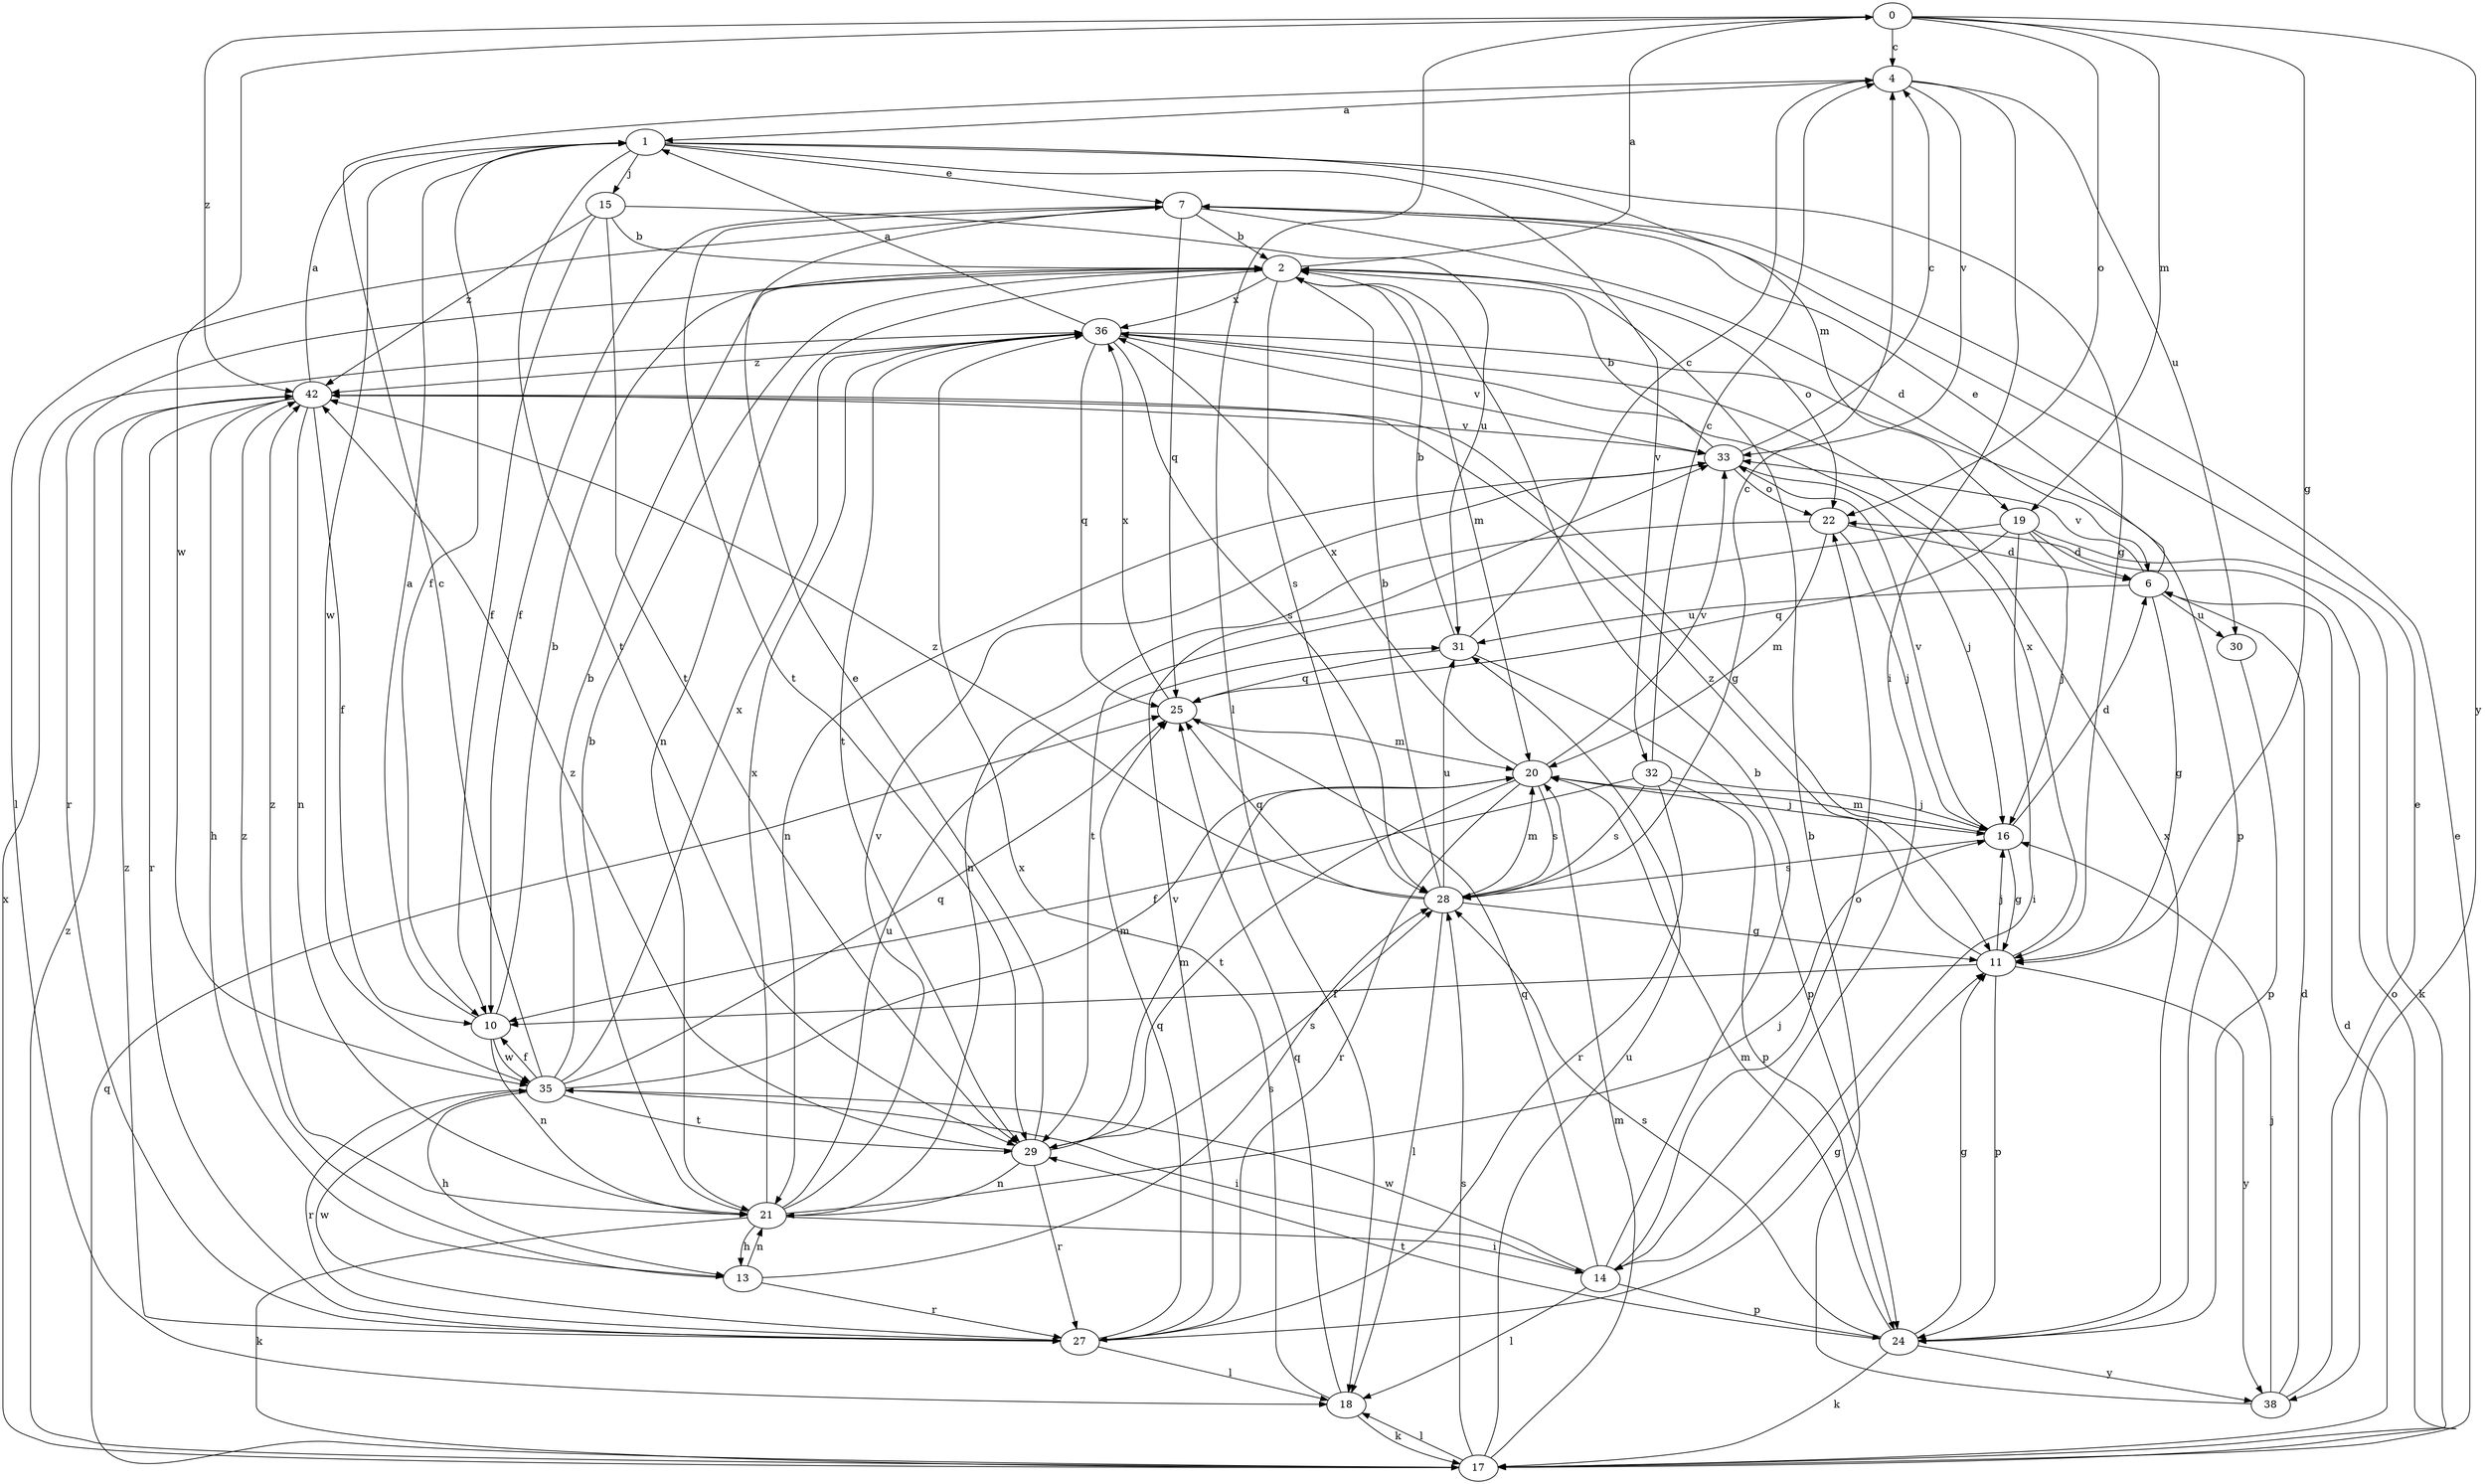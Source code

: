 strict digraph  {
0;
1;
2;
4;
6;
7;
10;
11;
13;
14;
15;
16;
17;
18;
19;
20;
21;
22;
24;
25;
27;
28;
29;
30;
31;
32;
33;
35;
36;
38;
42;
0 -> 4  [label=c];
0 -> 11  [label=g];
0 -> 18  [label=l];
0 -> 19  [label=m];
0 -> 22  [label=o];
0 -> 35  [label=w];
0 -> 38  [label=y];
0 -> 42  [label=z];
1 -> 7  [label=e];
1 -> 10  [label=f];
1 -> 11  [label=g];
1 -> 15  [label=j];
1 -> 19  [label=m];
1 -> 29  [label=t];
1 -> 32  [label=v];
1 -> 35  [label=w];
2 -> 0  [label=a];
2 -> 20  [label=m];
2 -> 21  [label=n];
2 -> 22  [label=o];
2 -> 27  [label=r];
2 -> 28  [label=s];
2 -> 36  [label=x];
4 -> 1  [label=a];
4 -> 14  [label=i];
4 -> 30  [label=u];
4 -> 33  [label=v];
6 -> 7  [label=e];
6 -> 11  [label=g];
6 -> 30  [label=u];
6 -> 31  [label=u];
6 -> 33  [label=v];
7 -> 2  [label=b];
7 -> 6  [label=d];
7 -> 10  [label=f];
7 -> 18  [label=l];
7 -> 25  [label=q];
7 -> 29  [label=t];
10 -> 1  [label=a];
10 -> 2  [label=b];
10 -> 21  [label=n];
10 -> 35  [label=w];
11 -> 10  [label=f];
11 -> 16  [label=j];
11 -> 24  [label=p];
11 -> 36  [label=x];
11 -> 38  [label=y];
11 -> 42  [label=z];
13 -> 21  [label=n];
13 -> 27  [label=r];
13 -> 28  [label=s];
13 -> 42  [label=z];
14 -> 2  [label=b];
14 -> 18  [label=l];
14 -> 22  [label=o];
14 -> 24  [label=p];
14 -> 25  [label=q];
14 -> 35  [label=w];
15 -> 2  [label=b];
15 -> 10  [label=f];
15 -> 29  [label=t];
15 -> 31  [label=u];
15 -> 42  [label=z];
16 -> 6  [label=d];
16 -> 11  [label=g];
16 -> 20  [label=m];
16 -> 28  [label=s];
16 -> 33  [label=v];
17 -> 6  [label=d];
17 -> 7  [label=e];
17 -> 18  [label=l];
17 -> 20  [label=m];
17 -> 22  [label=o];
17 -> 25  [label=q];
17 -> 28  [label=s];
17 -> 31  [label=u];
17 -> 36  [label=x];
17 -> 42  [label=z];
18 -> 17  [label=k];
18 -> 25  [label=q];
18 -> 36  [label=x];
19 -> 6  [label=d];
19 -> 14  [label=i];
19 -> 16  [label=j];
19 -> 17  [label=k];
19 -> 25  [label=q];
19 -> 29  [label=t];
20 -> 16  [label=j];
20 -> 27  [label=r];
20 -> 28  [label=s];
20 -> 29  [label=t];
20 -> 33  [label=v];
20 -> 36  [label=x];
21 -> 2  [label=b];
21 -> 13  [label=h];
21 -> 14  [label=i];
21 -> 16  [label=j];
21 -> 17  [label=k];
21 -> 31  [label=u];
21 -> 33  [label=v];
21 -> 36  [label=x];
21 -> 42  [label=z];
22 -> 6  [label=d];
22 -> 16  [label=j];
22 -> 20  [label=m];
22 -> 21  [label=n];
24 -> 11  [label=g];
24 -> 17  [label=k];
24 -> 20  [label=m];
24 -> 28  [label=s];
24 -> 29  [label=t];
24 -> 36  [label=x];
24 -> 38  [label=y];
25 -> 20  [label=m];
25 -> 36  [label=x];
27 -> 11  [label=g];
27 -> 18  [label=l];
27 -> 25  [label=q];
27 -> 33  [label=v];
27 -> 35  [label=w];
27 -> 42  [label=z];
28 -> 2  [label=b];
28 -> 4  [label=c];
28 -> 11  [label=g];
28 -> 18  [label=l];
28 -> 20  [label=m];
28 -> 25  [label=q];
28 -> 31  [label=u];
28 -> 42  [label=z];
29 -> 7  [label=e];
29 -> 20  [label=m];
29 -> 21  [label=n];
29 -> 27  [label=r];
29 -> 28  [label=s];
29 -> 42  [label=z];
30 -> 24  [label=p];
31 -> 2  [label=b];
31 -> 4  [label=c];
31 -> 24  [label=p];
31 -> 25  [label=q];
32 -> 4  [label=c];
32 -> 10  [label=f];
32 -> 16  [label=j];
32 -> 24  [label=p];
32 -> 27  [label=r];
32 -> 28  [label=s];
33 -> 2  [label=b];
33 -> 4  [label=c];
33 -> 16  [label=j];
33 -> 21  [label=n];
33 -> 22  [label=o];
35 -> 2  [label=b];
35 -> 4  [label=c];
35 -> 10  [label=f];
35 -> 13  [label=h];
35 -> 14  [label=i];
35 -> 20  [label=m];
35 -> 25  [label=q];
35 -> 27  [label=r];
35 -> 29  [label=t];
35 -> 36  [label=x];
36 -> 1  [label=a];
36 -> 24  [label=p];
36 -> 25  [label=q];
36 -> 28  [label=s];
36 -> 29  [label=t];
36 -> 33  [label=v];
36 -> 42  [label=z];
38 -> 2  [label=b];
38 -> 6  [label=d];
38 -> 7  [label=e];
38 -> 16  [label=j];
42 -> 1  [label=a];
42 -> 10  [label=f];
42 -> 11  [label=g];
42 -> 13  [label=h];
42 -> 21  [label=n];
42 -> 27  [label=r];
42 -> 33  [label=v];
}
